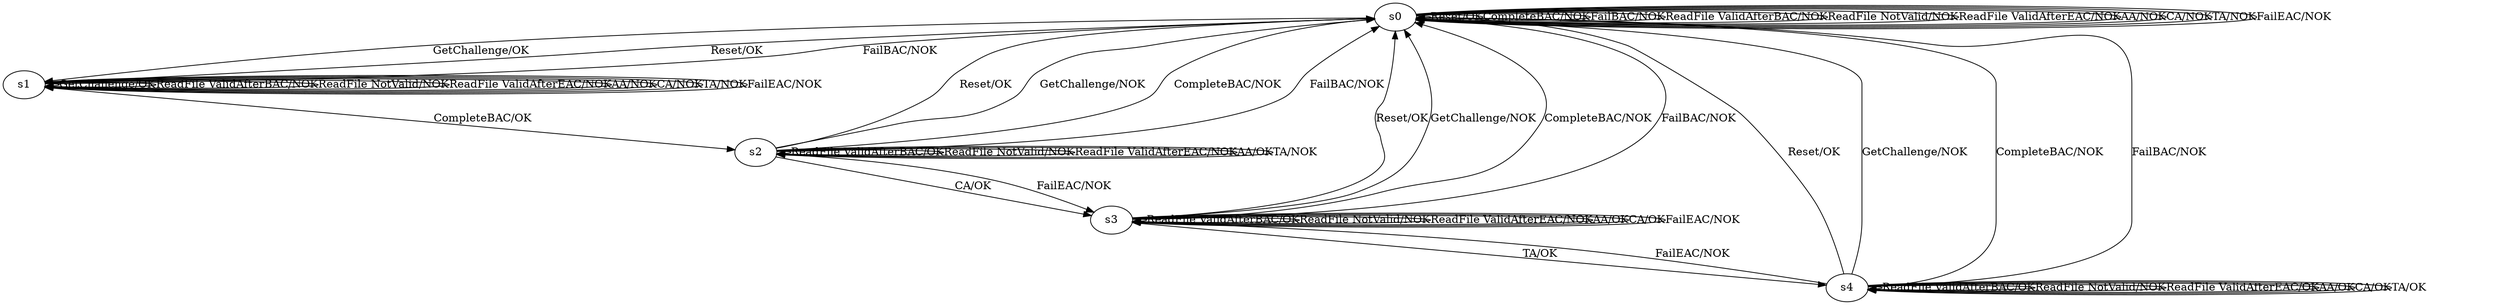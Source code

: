 digraph G {
label=""s0
s1
s2
s3
s4
s0 [label="s0"];
s0 -> s0 [label="Reset/OK"];
s0 -> s1 [label="GetChallenge/OK"];
s0 -> s0 [label="CompleteBAC/NOK"];
s0 -> s0 [label="FailBAC/NOK"];
s0 -> s0 [label="ReadFile ValidAfterBAC/NOK"];
s0 -> s0 [label="ReadFile NotValid/NOK"];
s0 -> s0 [label="ReadFile ValidAfterEAC/NOK"];
s0 -> s0 [label="AA/NOK"];
s0 -> s0 [label="CA/NOK"];
s0 -> s0 [label="TA/NOK"];
s0 -> s0 [label="FailEAC/NOK"];
s1 [label="s1"];
s1 -> s0 [label="Reset/OK"];
s1 -> s1 [label="GetChallenge/OK"];
s1 -> s2 [label="CompleteBAC/OK"];
s1 -> s0 [label="FailBAC/NOK"];
s1 -> s1 [label="ReadFile ValidAfterBAC/NOK"];
s1 -> s1 [label="ReadFile NotValid/NOK"];
s1 -> s1 [label="ReadFile ValidAfterEAC/NOK"];
s1 -> s1 [label="AA/NOK"];
s1 -> s1 [label="CA/NOK"];
s1 -> s1 [label="TA/NOK"];
s1 -> s1 [label="FailEAC/NOK"];
s2 [label="s2"];
s2 -> s0 [label="Reset/OK"];
s2 -> s0 [label="GetChallenge/NOK"];
s2 -> s0 [label="CompleteBAC/NOK"];
s2 -> s0 [label="FailBAC/NOK"];
s2 -> s2 [label="ReadFile ValidAfterBAC/OK"];
s2 -> s2 [label="ReadFile NotValid/NOK"];
s2 -> s2 [label="ReadFile ValidAfterEAC/NOK"];
s2 -> s2 [label="AA/OK"];
s2 -> s3 [label="CA/OK"];
s2 -> s2 [label="TA/NOK"];
s2 -> s3 [label="FailEAC/NOK"];
s3 [label="s3"];
s3 -> s0 [label="Reset/OK"];
s3 -> s0 [label="GetChallenge/NOK"];
s3 -> s0 [label="CompleteBAC/NOK"];
s3 -> s0 [label="FailBAC/NOK"];
s3 -> s3 [label="ReadFile ValidAfterBAC/OK"];
s3 -> s3 [label="ReadFile NotValid/NOK"];
s3 -> s3 [label="ReadFile ValidAfterEAC/NOK"];
s3 -> s3 [label="AA/OK"];
s3 -> s3 [label="CA/OK"];
s3 -> s4 [label="TA/OK"];
s3 -> s3 [label="FailEAC/NOK"];
s4 [label="s4"];
s4 -> s0 [label="Reset/OK"];
s4 -> s0 [label="GetChallenge/NOK"];
s4 -> s0 [label="CompleteBAC/NOK"];
s4 -> s0 [label="FailBAC/NOK"];
s4 -> s4 [label="ReadFile ValidAfterBAC/OK"];
s4 -> s4 [label="ReadFile NotValid/NOK"];
s4 -> s4 [label="ReadFile ValidAfterEAC/OK"];
s4 -> s4 [label="AA/OK"];
s4 -> s4 [label="CA/OK"];
s4 -> s4 [label="TA/OK"];
s4 -> s3 [label="FailEAC/NOK"];
}